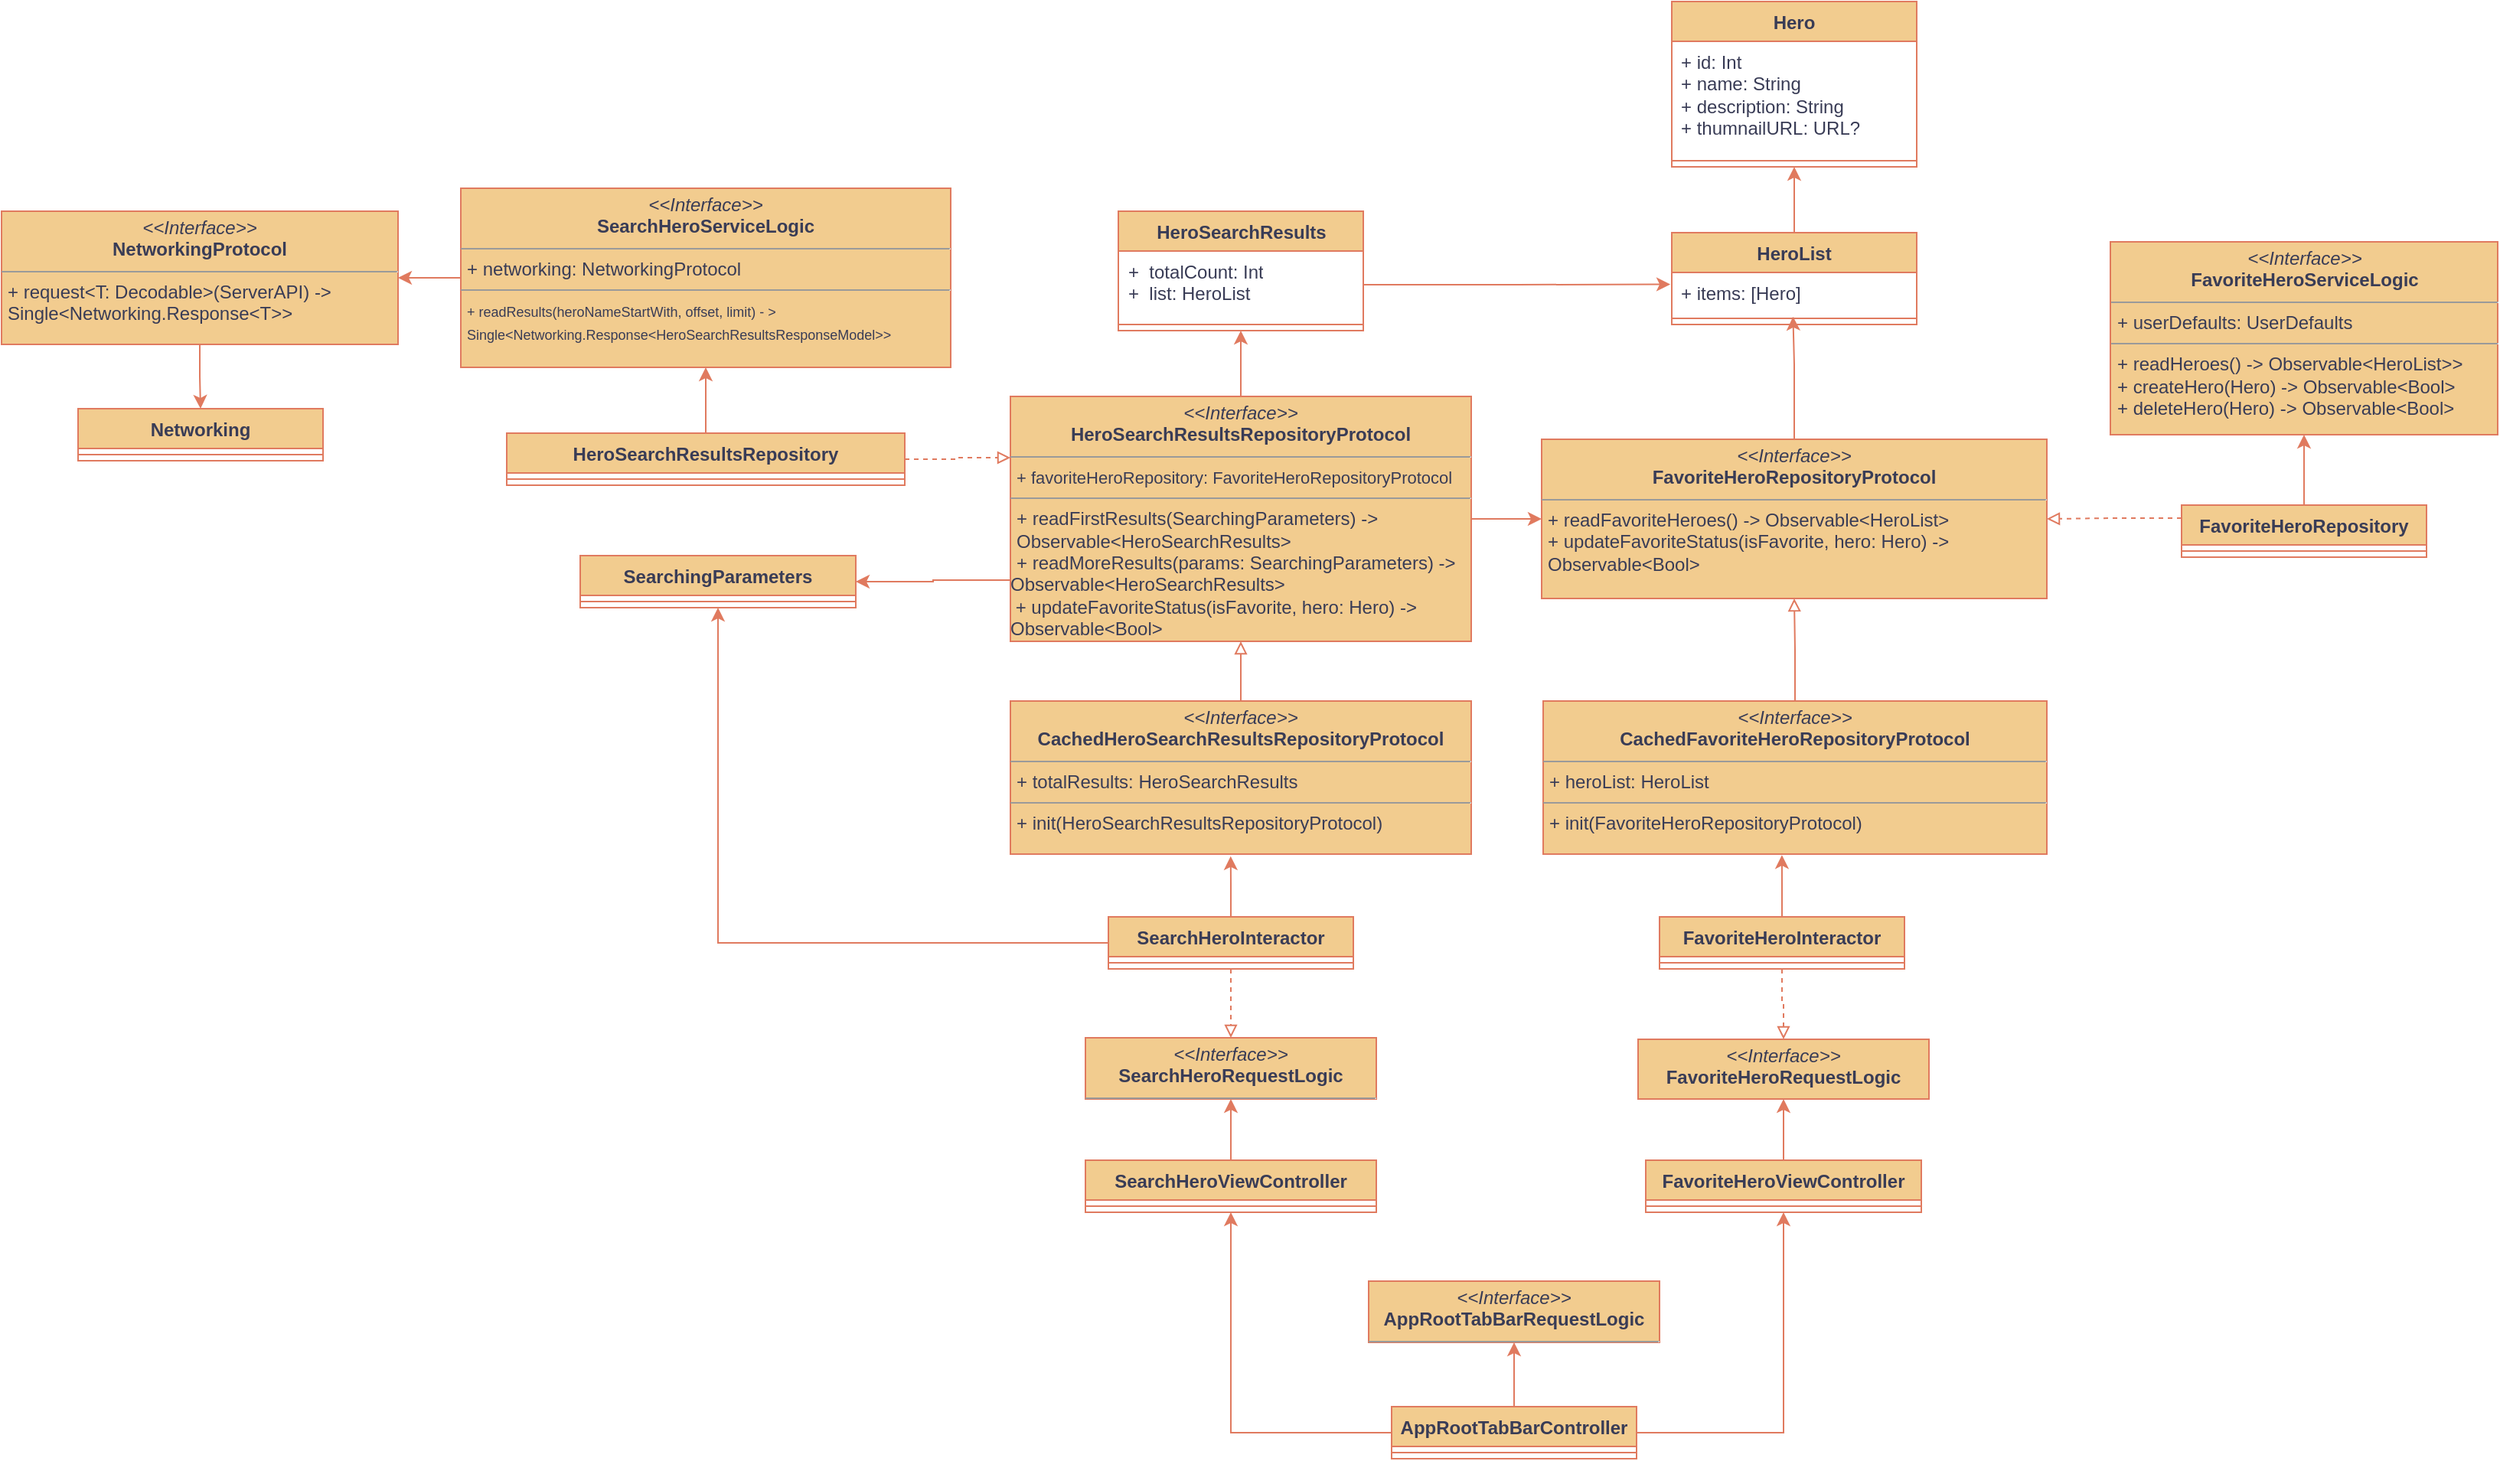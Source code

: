 <mxfile version="22.0.4" type="github" pages="2">
  <diagram id="C5RBs43oDa-KdzZeNtuy" name="앱 구조">
    <mxGraphModel dx="3273" dy="3707" grid="1" gridSize="10" guides="1" tooltips="1" connect="1" arrows="1" fold="1" page="1" pageScale="1" pageWidth="827" pageHeight="1169" math="0" shadow="0">
      <root>
        <mxCell id="WIyWlLk6GJQsqaUBKTNV-0" />
        <mxCell id="WIyWlLk6GJQsqaUBKTNV-1" parent="WIyWlLk6GJQsqaUBKTNV-0" />
        <mxCell id="f-Z6L1r773SYtQeEaMR6-13" style="edgeStyle=orthogonalEdgeStyle;rounded=0;orthogonalLoop=1;jettySize=auto;html=1;labelBackgroundColor=none;strokeColor=#E07A5F;fontColor=default;entryX=0.5;entryY=1;entryDx=0;entryDy=0;" edge="1" parent="WIyWlLk6GJQsqaUBKTNV-1" source="f-Z6L1r773SYtQeEaMR6-5" target="f-Z6L1r773SYtQeEaMR6-9">
          <mxGeometry relative="1" as="geometry">
            <mxPoint x="260" y="-650" as="targetPoint" />
          </mxGeometry>
        </mxCell>
        <mxCell id="f-Z6L1r773SYtQeEaMR6-14" style="edgeStyle=orthogonalEdgeStyle;rounded=0;orthogonalLoop=1;jettySize=auto;html=1;entryX=0.5;entryY=1;entryDx=0;entryDy=0;labelBackgroundColor=none;strokeColor=#E07A5F;fontColor=default;" edge="1" parent="WIyWlLk6GJQsqaUBKTNV-1" source="f-Z6L1r773SYtQeEaMR6-5" target="f-Z6L1r773SYtQeEaMR6-11">
          <mxGeometry relative="1" as="geometry">
            <mxPoint x="610" y="-640" as="targetPoint" />
          </mxGeometry>
        </mxCell>
        <mxCell id="f-Z6L1r773SYtQeEaMR6-20" style="edgeStyle=orthogonalEdgeStyle;rounded=0;orthogonalLoop=1;jettySize=auto;html=1;entryX=0.5;entryY=1;entryDx=0;entryDy=0;labelBackgroundColor=none;strokeColor=#E07A5F;fontColor=default;" edge="1" parent="WIyWlLk6GJQsqaUBKTNV-1" source="f-Z6L1r773SYtQeEaMR6-5" target="f-Z6L1r773SYtQeEaMR6-19">
          <mxGeometry relative="1" as="geometry" />
        </mxCell>
        <mxCell id="f-Z6L1r773SYtQeEaMR6-5" value="AppRootTabBarController" style="swimlane;fontStyle=1;align=center;verticalAlign=top;childLayout=stackLayout;horizontal=1;startSize=26;horizontalStack=0;resizeParent=1;resizeParentMax=0;resizeLast=0;collapsible=1;marginBottom=0;whiteSpace=wrap;html=1;labelBackgroundColor=none;fillColor=#F2CC8F;strokeColor=#E07A5F;fontColor=#393C56;" vertex="1" parent="WIyWlLk6GJQsqaUBKTNV-1">
          <mxGeometry x="408" y="-639" width="160" height="34" as="geometry" />
        </mxCell>
        <mxCell id="f-Z6L1r773SYtQeEaMR6-7" value="" style="line;strokeWidth=1;fillColor=none;align=left;verticalAlign=middle;spacingTop=-1;spacingLeft=3;spacingRight=3;rotatable=0;labelPosition=right;points=[];portConstraint=eastwest;strokeColor=#E07A5F;labelBackgroundColor=none;fontColor=#393C56;" vertex="1" parent="f-Z6L1r773SYtQeEaMR6-5">
          <mxGeometry y="26" width="160" height="8" as="geometry" />
        </mxCell>
        <mxCell id="f-Z6L1r773SYtQeEaMR6-16" style="edgeStyle=orthogonalEdgeStyle;rounded=0;orthogonalLoop=1;jettySize=auto;html=1;entryX=0.5;entryY=1;entryDx=0;entryDy=0;labelBackgroundColor=none;strokeColor=#E07A5F;fontColor=default;" edge="1" parent="WIyWlLk6GJQsqaUBKTNV-1" source="f-Z6L1r773SYtQeEaMR6-9" target="f-Z6L1r773SYtQeEaMR6-15">
          <mxGeometry relative="1" as="geometry" />
        </mxCell>
        <mxCell id="f-Z6L1r773SYtQeEaMR6-9" value="SearchHeroViewController" style="swimlane;fontStyle=1;align=center;verticalAlign=top;childLayout=stackLayout;horizontal=1;startSize=26;horizontalStack=0;resizeParent=1;resizeParentMax=0;resizeLast=0;collapsible=1;marginBottom=0;whiteSpace=wrap;html=1;labelBackgroundColor=none;fillColor=#F2CC8F;strokeColor=#E07A5F;fontColor=#393C56;" vertex="1" parent="WIyWlLk6GJQsqaUBKTNV-1">
          <mxGeometry x="208" y="-800" width="190" height="34" as="geometry" />
        </mxCell>
        <mxCell id="f-Z6L1r773SYtQeEaMR6-10" value="" style="line;strokeWidth=1;fillColor=none;align=left;verticalAlign=middle;spacingTop=-1;spacingLeft=3;spacingRight=3;rotatable=0;labelPosition=right;points=[];portConstraint=eastwest;strokeColor=#E07A5F;labelBackgroundColor=none;fontColor=#393C56;" vertex="1" parent="f-Z6L1r773SYtQeEaMR6-9">
          <mxGeometry y="26" width="190" height="8" as="geometry" />
        </mxCell>
        <mxCell id="f-Z6L1r773SYtQeEaMR6-51" style="edgeStyle=orthogonalEdgeStyle;rounded=0;orthogonalLoop=1;jettySize=auto;html=1;entryX=0.5;entryY=1;entryDx=0;entryDy=0;labelBackgroundColor=none;strokeColor=#E07A5F;fontColor=default;" edge="1" parent="WIyWlLk6GJQsqaUBKTNV-1" source="f-Z6L1r773SYtQeEaMR6-11" target="f-Z6L1r773SYtQeEaMR6-17">
          <mxGeometry relative="1" as="geometry" />
        </mxCell>
        <mxCell id="f-Z6L1r773SYtQeEaMR6-11" value="FavoriteHeroViewController" style="swimlane;fontStyle=1;align=center;verticalAlign=top;childLayout=stackLayout;horizontal=1;startSize=26;horizontalStack=0;resizeParent=1;resizeParentMax=0;resizeLast=0;collapsible=1;marginBottom=0;whiteSpace=wrap;html=1;labelBackgroundColor=none;fillColor=#F2CC8F;strokeColor=#E07A5F;fontColor=#393C56;" vertex="1" parent="WIyWlLk6GJQsqaUBKTNV-1">
          <mxGeometry x="574" y="-800" width="180" height="34" as="geometry" />
        </mxCell>
        <mxCell id="f-Z6L1r773SYtQeEaMR6-12" value="" style="line;strokeWidth=1;fillColor=none;align=left;verticalAlign=middle;spacingTop=-1;spacingLeft=3;spacingRight=3;rotatable=0;labelPosition=right;points=[];portConstraint=eastwest;strokeColor=#E07A5F;labelBackgroundColor=none;fontColor=#393C56;" vertex="1" parent="f-Z6L1r773SYtQeEaMR6-11">
          <mxGeometry y="26" width="180" height="8" as="geometry" />
        </mxCell>
        <mxCell id="f-Z6L1r773SYtQeEaMR6-15" value="&lt;p style=&quot;margin:0px;margin-top:4px;text-align:center;&quot;&gt;&lt;i&gt;&amp;lt;&amp;lt;Interface&amp;gt;&amp;gt;&lt;/i&gt;&lt;br&gt;&lt;b&gt;&lt;font style=&quot;font-size: 12px;&quot;&gt;SearchHeroRequestLogic&lt;/font&gt;&lt;/b&gt;&lt;/p&gt;&lt;hr size=&quot;1&quot;&gt;&lt;p style=&quot;margin:0px;margin-left:4px;&quot;&gt;&lt;br&gt;&lt;/p&gt;&lt;hr size=&quot;1&quot;&gt;&lt;p style=&quot;margin:0px;margin-left:4px;&quot;&gt;&lt;br&gt;&lt;/p&gt;" style="verticalAlign=top;align=left;overflow=fill;fontSize=12;fontFamily=Helvetica;html=1;whiteSpace=wrap;labelBackgroundColor=none;fillColor=#F2CC8F;strokeColor=#E07A5F;fontColor=#393C56;" vertex="1" parent="WIyWlLk6GJQsqaUBKTNV-1">
          <mxGeometry x="208" y="-880" width="190" height="40" as="geometry" />
        </mxCell>
        <mxCell id="f-Z6L1r773SYtQeEaMR6-17" value="&lt;p style=&quot;margin:0px;margin-top:4px;text-align:center;&quot;&gt;&lt;i&gt;&amp;lt;&amp;lt;Interface&amp;gt;&amp;gt;&lt;/i&gt;&lt;br&gt;&lt;b&gt;FavoriteHeroRequestLogic&lt;/b&gt;&lt;/p&gt;&lt;hr size=&quot;1&quot;&gt;&lt;p style=&quot;margin:0px;margin-left:4px;&quot;&gt;&lt;br&gt;&lt;/p&gt;&lt;p style=&quot;margin:0px;margin-left:4px;&quot;&gt;&lt;br&gt;&lt;/p&gt;" style="verticalAlign=top;align=left;overflow=fill;fontSize=12;fontFamily=Helvetica;html=1;whiteSpace=wrap;labelBackgroundColor=none;fillColor=#F2CC8F;strokeColor=#E07A5F;fontColor=#393C56;" vertex="1" parent="WIyWlLk6GJQsqaUBKTNV-1">
          <mxGeometry x="569" y="-879" width="190" height="39" as="geometry" />
        </mxCell>
        <mxCell id="f-Z6L1r773SYtQeEaMR6-19" value="&lt;p style=&quot;margin:0px;margin-top:4px;text-align:center;&quot;&gt;&lt;i&gt;&amp;lt;&amp;lt;Interface&amp;gt;&amp;gt;&lt;/i&gt;&lt;br&gt;&lt;b&gt;AppRootTabBarRequestLogic&lt;/b&gt;&lt;/p&gt;&lt;hr size=&quot;1&quot;&gt;&lt;p style=&quot;margin:0px;margin-left:4px;&quot;&gt;&lt;br&gt;&lt;/p&gt;&lt;hr size=&quot;1&quot;&gt;&lt;p style=&quot;margin:0px;margin-left:4px;&quot;&gt;&lt;br&gt;&lt;/p&gt;" style="verticalAlign=top;align=left;overflow=fill;fontSize=12;fontFamily=Helvetica;html=1;whiteSpace=wrap;labelBackgroundColor=none;fillColor=#F2CC8F;strokeColor=#E07A5F;fontColor=#393C56;" vertex="1" parent="WIyWlLk6GJQsqaUBKTNV-1">
          <mxGeometry x="393" y="-721" width="190" height="40" as="geometry" />
        </mxCell>
        <mxCell id="f-Z6L1r773SYtQeEaMR6-23" style="edgeStyle=orthogonalEdgeStyle;rounded=0;orthogonalLoop=1;jettySize=auto;html=1;entryX=0.5;entryY=0;entryDx=0;entryDy=0;dashed=1;endArrow=block;endFill=0;labelBackgroundColor=none;strokeColor=#E07A5F;fontColor=default;" edge="1" parent="WIyWlLk6GJQsqaUBKTNV-1" source="f-Z6L1r773SYtQeEaMR6-21" target="f-Z6L1r773SYtQeEaMR6-15">
          <mxGeometry relative="1" as="geometry" />
        </mxCell>
        <mxCell id="ngKu6vqfEH8PpcbCSdxq-9" style="edgeStyle=orthogonalEdgeStyle;rounded=0;orthogonalLoop=1;jettySize=auto;html=1;entryX=0.5;entryY=1;entryDx=0;entryDy=0;strokeColor=#E07A5F;fontColor=default;fillColor=#F2CC8F;labelBackgroundColor=none;" edge="1" parent="WIyWlLk6GJQsqaUBKTNV-1" source="f-Z6L1r773SYtQeEaMR6-21" target="ngKu6vqfEH8PpcbCSdxq-4">
          <mxGeometry relative="1" as="geometry" />
        </mxCell>
        <mxCell id="f-Z6L1r773SYtQeEaMR6-21" value="SearchHeroInteractor" style="swimlane;fontStyle=1;align=center;verticalAlign=top;childLayout=stackLayout;horizontal=1;startSize=26;horizontalStack=0;resizeParent=1;resizeParentMax=0;resizeLast=0;collapsible=1;marginBottom=0;whiteSpace=wrap;html=1;labelBackgroundColor=none;fillColor=#F2CC8F;strokeColor=#E07A5F;fontColor=#393C56;" vertex="1" parent="WIyWlLk6GJQsqaUBKTNV-1">
          <mxGeometry x="223" y="-959" width="160" height="34" as="geometry" />
        </mxCell>
        <mxCell id="f-Z6L1r773SYtQeEaMR6-22" value="" style="line;strokeWidth=1;fillColor=none;align=left;verticalAlign=middle;spacingTop=-1;spacingLeft=3;spacingRight=3;rotatable=0;labelPosition=right;points=[];portConstraint=eastwest;strokeColor=#E07A5F;labelBackgroundColor=none;fontColor=#393C56;" vertex="1" parent="f-Z6L1r773SYtQeEaMR6-21">
          <mxGeometry y="26" width="160" height="8" as="geometry" />
        </mxCell>
        <mxCell id="f-Z6L1r773SYtQeEaMR6-50" style="edgeStyle=orthogonalEdgeStyle;rounded=0;orthogonalLoop=1;jettySize=auto;html=1;entryX=0.5;entryY=0;entryDx=0;entryDy=0;endArrow=block;endFill=0;dashed=1;labelBackgroundColor=none;strokeColor=#E07A5F;fontColor=default;" edge="1" parent="WIyWlLk6GJQsqaUBKTNV-1" source="f-Z6L1r773SYtQeEaMR6-24" target="f-Z6L1r773SYtQeEaMR6-17">
          <mxGeometry relative="1" as="geometry" />
        </mxCell>
        <mxCell id="f-Z6L1r773SYtQeEaMR6-24" value="FavoriteHeroInteractor" style="swimlane;fontStyle=1;align=center;verticalAlign=top;childLayout=stackLayout;horizontal=1;startSize=26;horizontalStack=0;resizeParent=1;resizeParentMax=0;resizeLast=0;collapsible=1;marginBottom=0;whiteSpace=wrap;html=1;labelBackgroundColor=none;fillColor=#F2CC8F;strokeColor=#E07A5F;fontColor=#393C56;" vertex="1" parent="WIyWlLk6GJQsqaUBKTNV-1">
          <mxGeometry x="583" y="-959" width="160" height="34" as="geometry" />
        </mxCell>
        <mxCell id="f-Z6L1r773SYtQeEaMR6-25" value="" style="line;strokeWidth=1;fillColor=none;align=left;verticalAlign=middle;spacingTop=-1;spacingLeft=3;spacingRight=3;rotatable=0;labelPosition=right;points=[];portConstraint=eastwest;strokeColor=#E07A5F;labelBackgroundColor=none;fontColor=#393C56;" vertex="1" parent="f-Z6L1r773SYtQeEaMR6-24">
          <mxGeometry y="26" width="160" height="8" as="geometry" />
        </mxCell>
        <mxCell id="f-Z6L1r773SYtQeEaMR6-30" style="edgeStyle=orthogonalEdgeStyle;rounded=0;orthogonalLoop=1;jettySize=auto;html=1;entryX=0.5;entryY=1;entryDx=0;entryDy=0;endArrow=block;endFill=0;labelBackgroundColor=none;strokeColor=#E07A5F;fontColor=default;" edge="1" parent="WIyWlLk6GJQsqaUBKTNV-1" source="f-Z6L1r773SYtQeEaMR6-27" target="f-Z6L1r773SYtQeEaMR6-29">
          <mxGeometry relative="1" as="geometry" />
        </mxCell>
        <mxCell id="f-Z6L1r773SYtQeEaMR6-27" value="&lt;p style=&quot;margin:0px;margin-top:4px;text-align:center;&quot;&gt;&lt;i&gt;&amp;lt;&amp;lt;Interface&amp;gt;&amp;gt;&lt;/i&gt;&lt;br&gt;&lt;b&gt;CachedHeroSearchResultsRepositoryProtocol&lt;/b&gt;&lt;/p&gt;&lt;hr size=&quot;1&quot;&gt;&lt;p style=&quot;margin:0px;margin-left:4px;&quot;&gt;+ totalResults: HeroSearchResults&lt;br&gt;&lt;/p&gt;&lt;hr size=&quot;1&quot;&gt;&lt;p style=&quot;margin:0px;margin-left:4px;&quot;&gt;+ init(HeroSearchResultsRepositoryProtocol)&lt;br&gt;&lt;/p&gt;" style="verticalAlign=top;align=left;overflow=fill;fontSize=12;fontFamily=Helvetica;html=1;whiteSpace=wrap;labelBackgroundColor=none;fillColor=#F2CC8F;strokeColor=#E07A5F;fontColor=#393C56;" vertex="1" parent="WIyWlLk6GJQsqaUBKTNV-1">
          <mxGeometry x="159" y="-1100" width="301" height="100" as="geometry" />
        </mxCell>
        <mxCell id="f-Z6L1r773SYtQeEaMR6-28" style="edgeStyle=orthogonalEdgeStyle;rounded=0;orthogonalLoop=1;jettySize=auto;html=1;entryX=0.478;entryY=1.014;entryDx=0;entryDy=0;entryPerimeter=0;labelBackgroundColor=none;strokeColor=#E07A5F;fontColor=default;" edge="1" parent="WIyWlLk6GJQsqaUBKTNV-1" source="f-Z6L1r773SYtQeEaMR6-21" target="f-Z6L1r773SYtQeEaMR6-27">
          <mxGeometry relative="1" as="geometry" />
        </mxCell>
        <mxCell id="f-Z6L1r773SYtQeEaMR6-72" style="edgeStyle=orthogonalEdgeStyle;rounded=0;orthogonalLoop=1;jettySize=auto;html=1;entryX=0.5;entryY=1;entryDx=0;entryDy=0;labelBackgroundColor=none;strokeColor=#E07A5F;fontColor=default;" edge="1" parent="WIyWlLk6GJQsqaUBKTNV-1" source="f-Z6L1r773SYtQeEaMR6-29" target="f-Z6L1r773SYtQeEaMR6-67">
          <mxGeometry relative="1" as="geometry" />
        </mxCell>
        <mxCell id="f-Z6L1r773SYtQeEaMR6-79" style="edgeStyle=orthogonalEdgeStyle;rounded=0;orthogonalLoop=1;jettySize=auto;html=1;entryX=0;entryY=0.5;entryDx=0;entryDy=0;strokeColor=#E07A5F;fontColor=default;fillColor=#F2CC8F;labelBackgroundColor=none;" edge="1" parent="WIyWlLk6GJQsqaUBKTNV-1" source="f-Z6L1r773SYtQeEaMR6-29" target="f-Z6L1r773SYtQeEaMR6-47">
          <mxGeometry relative="1" as="geometry" />
        </mxCell>
        <mxCell id="ngKu6vqfEH8PpcbCSdxq-11" style="edgeStyle=orthogonalEdgeStyle;rounded=0;orthogonalLoop=1;jettySize=auto;html=1;exitX=0;exitY=0.75;exitDx=0;exitDy=0;entryX=1;entryY=0.5;entryDx=0;entryDy=0;strokeColor=#E07A5F;fontColor=default;fillColor=#F2CC8F;labelBackgroundColor=none;" edge="1" parent="WIyWlLk6GJQsqaUBKTNV-1" source="f-Z6L1r773SYtQeEaMR6-29" target="ngKu6vqfEH8PpcbCSdxq-4">
          <mxGeometry relative="1" as="geometry" />
        </mxCell>
        <mxCell id="f-Z6L1r773SYtQeEaMR6-29" value="&lt;p style=&quot;margin:0px;margin-top:4px;text-align:center;&quot;&gt;&lt;i&gt;&amp;lt;&amp;lt;Interface&amp;gt;&amp;gt;&lt;/i&gt;&lt;br&gt;&lt;b&gt;HeroSearchResultsRepositoryProtocol&lt;/b&gt;&lt;/p&gt;&lt;hr size=&quot;1&quot;&gt;&lt;p style=&quot;margin:0px;margin-left:4px;&quot;&gt;&lt;font style=&quot;font-size: 11px;&quot;&gt;+ favoriteHeroRepository: FavoriteHeroRepositoryProtocol&lt;/font&gt;&lt;/p&gt;&lt;hr size=&quot;1&quot;&gt;&lt;p style=&quot;margin:0px;margin-left:4px;&quot;&gt;+ readFirstResults(SearchingParameters) -&amp;gt; Observable&amp;lt;HeroSearchResults&amp;gt;&lt;/p&gt;&lt;p style=&quot;margin:0px;margin-left:4px;&quot;&gt;+ readMoreResults(params: SearchingParameters) -&amp;gt;&amp;nbsp;&lt;/p&gt;Observable&amp;lt;HeroSearchResults&amp;gt;&lt;br&gt;&amp;nbsp;+ updateFavoriteStatus(isFavorite, hero: Hero) -&amp;gt; Observable&amp;lt;Bool&amp;gt;" style="verticalAlign=top;align=left;overflow=fill;fontSize=12;fontFamily=Helvetica;html=1;whiteSpace=wrap;labelBackgroundColor=none;fillColor=#F2CC8F;strokeColor=#E07A5F;fontColor=#393C56;" vertex="1" parent="WIyWlLk6GJQsqaUBKTNV-1">
          <mxGeometry x="159" y="-1299" width="301" height="160" as="geometry" />
        </mxCell>
        <mxCell id="f-Z6L1r773SYtQeEaMR6-33" value="&lt;p style=&quot;margin:0px;margin-top:4px;text-align:center;&quot;&gt;&lt;i&gt;&amp;lt;&amp;lt;Interface&amp;gt;&amp;gt;&lt;/i&gt;&lt;br&gt;&lt;b&gt;FavoriteHeroServiceLogic&lt;/b&gt;&lt;/p&gt;&lt;hr size=&quot;1&quot;&gt;&lt;p style=&quot;margin:0px;margin-left:4px;&quot;&gt;+ userDefaults: UserDefaults&lt;br&gt;&lt;/p&gt;&lt;hr size=&quot;1&quot;&gt;&lt;p style=&quot;margin:0px;margin-left:4px;&quot;&gt;+ readHeroes() -&amp;gt; Observable&amp;lt;HeroList&amp;gt;&amp;gt;&lt;br&gt;&lt;/p&gt;&lt;p style=&quot;margin:0px;margin-left:4px;&quot;&gt;+ createHero(Hero) -&amp;gt; Observable&amp;lt;Bool&amp;gt;&lt;/p&gt;&lt;p style=&quot;margin:0px;margin-left:4px;&quot;&gt;+ deleteHero(Hero) -&amp;gt; Observable&amp;lt;Bool&amp;gt;&lt;/p&gt;" style="verticalAlign=top;align=left;overflow=fill;fontSize=12;fontFamily=Helvetica;html=1;whiteSpace=wrap;labelBackgroundColor=none;fillColor=#F2CC8F;strokeColor=#E07A5F;fontColor=#393C56;" vertex="1" parent="WIyWlLk6GJQsqaUBKTNV-1">
          <mxGeometry x="877.5" y="-1400" width="253" height="126" as="geometry" />
        </mxCell>
        <mxCell id="f-Z6L1r773SYtQeEaMR6-42" style="edgeStyle=orthogonalEdgeStyle;rounded=0;orthogonalLoop=1;jettySize=auto;html=1;entryX=0;entryY=0.25;entryDx=0;entryDy=0;dashed=1;endArrow=block;endFill=0;labelBackgroundColor=none;strokeColor=#E07A5F;fontColor=default;" edge="1" parent="WIyWlLk6GJQsqaUBKTNV-1" source="f-Z6L1r773SYtQeEaMR6-35" target="f-Z6L1r773SYtQeEaMR6-29">
          <mxGeometry relative="1" as="geometry" />
        </mxCell>
        <mxCell id="f-Z6L1r773SYtQeEaMR6-43" style="edgeStyle=orthogonalEdgeStyle;rounded=0;orthogonalLoop=1;jettySize=auto;html=1;labelBackgroundColor=none;strokeColor=#E07A5F;fontColor=default;" edge="1" parent="WIyWlLk6GJQsqaUBKTNV-1" source="f-Z6L1r773SYtQeEaMR6-35" target="f-Z6L1r773SYtQeEaMR6-40">
          <mxGeometry relative="1" as="geometry" />
        </mxCell>
        <mxCell id="f-Z6L1r773SYtQeEaMR6-35" value="HeroSearchResultsRepository" style="swimlane;fontStyle=1;align=center;verticalAlign=top;childLayout=stackLayout;horizontal=1;startSize=26;horizontalStack=0;resizeParent=1;resizeParentMax=0;resizeLast=0;collapsible=1;marginBottom=0;whiteSpace=wrap;html=1;labelBackgroundColor=none;fillColor=#F2CC8F;strokeColor=#E07A5F;fontColor=#393C56;" vertex="1" parent="WIyWlLk6GJQsqaUBKTNV-1">
          <mxGeometry x="-170" y="-1275" width="260" height="34" as="geometry" />
        </mxCell>
        <mxCell id="f-Z6L1r773SYtQeEaMR6-36" value="" style="line;strokeWidth=1;fillColor=none;align=left;verticalAlign=middle;spacingTop=-1;spacingLeft=3;spacingRight=3;rotatable=0;labelPosition=right;points=[];portConstraint=eastwest;strokeColor=#E07A5F;labelBackgroundColor=none;fontColor=#393C56;" vertex="1" parent="f-Z6L1r773SYtQeEaMR6-35">
          <mxGeometry y="26" width="260" height="8" as="geometry" />
        </mxCell>
        <mxCell id="fxqYsxaVjy49YoEDsAo8-5" style="edgeStyle=orthogonalEdgeStyle;rounded=0;orthogonalLoop=1;jettySize=auto;html=1;entryX=1;entryY=0.5;entryDx=0;entryDy=0;strokeColor=#E07A5F;fontColor=default;fillColor=#F2CC8F;labelBackgroundColor=none;" edge="1" parent="WIyWlLk6GJQsqaUBKTNV-1" source="f-Z6L1r773SYtQeEaMR6-40" target="fxqYsxaVjy49YoEDsAo8-0">
          <mxGeometry relative="1" as="geometry" />
        </mxCell>
        <mxCell id="f-Z6L1r773SYtQeEaMR6-40" value="&lt;p style=&quot;margin:0px;margin-top:4px;text-align:center;&quot;&gt;&lt;i&gt;&amp;lt;&amp;lt;Interface&amp;gt;&amp;gt;&lt;/i&gt;&lt;br&gt;&lt;b&gt;SearchHeroServiceLogic&lt;/b&gt;&lt;/p&gt;&lt;hr size=&quot;1&quot;&gt;&lt;p style=&quot;margin:0px;margin-left:4px;&quot;&gt;+ networking: NetworkingProtocol&lt;br&gt;&lt;/p&gt;&lt;hr size=&quot;1&quot;&gt;&lt;p style=&quot;margin:0px;margin-left:4px;&quot;&gt;&lt;font style=&quot;font-size: 9px;&quot;&gt;+ readResults(heroNameStartWith, offset, limit) - &amp;gt; Single&amp;lt;Networking.Response&amp;lt;HeroSearchResultsResponseModel&amp;gt;&amp;gt;&lt;/font&gt;&lt;br&gt;&lt;/p&gt;" style="verticalAlign=top;align=left;overflow=fill;fontSize=12;fontFamily=Helvetica;html=1;whiteSpace=wrap;labelBackgroundColor=none;fillColor=#F2CC8F;strokeColor=#E07A5F;fontColor=#393C56;" vertex="1" parent="WIyWlLk6GJQsqaUBKTNV-1">
          <mxGeometry x="-200" y="-1435" width="320" height="117" as="geometry" />
        </mxCell>
        <mxCell id="f-Z6L1r773SYtQeEaMR6-49" style="edgeStyle=orthogonalEdgeStyle;rounded=0;orthogonalLoop=1;jettySize=auto;html=1;entryX=0.5;entryY=1;entryDx=0;entryDy=0;endArrow=block;endFill=0;labelBackgroundColor=none;strokeColor=#E07A5F;fontColor=default;" edge="1" parent="WIyWlLk6GJQsqaUBKTNV-1" source="f-Z6L1r773SYtQeEaMR6-46" target="f-Z6L1r773SYtQeEaMR6-47">
          <mxGeometry relative="1" as="geometry" />
        </mxCell>
        <mxCell id="f-Z6L1r773SYtQeEaMR6-46" value="&lt;p style=&quot;margin:0px;margin-top:4px;text-align:center;&quot;&gt;&lt;i&gt;&amp;lt;&amp;lt;Interface&amp;gt;&amp;gt;&lt;/i&gt;&lt;br&gt;&lt;b&gt;CachedFavoriteHeroRepositoryProtocol&lt;/b&gt;&lt;/p&gt;&lt;hr size=&quot;1&quot;&gt;&lt;p style=&quot;margin:0px;margin-left:4px;&quot;&gt;+ heroList: HeroList&lt;br&gt;&lt;/p&gt;&lt;hr size=&quot;1&quot;&gt;&lt;p style=&quot;margin:0px;margin-left:4px;&quot;&gt;+ init(FavoriteHeroRepositoryProtocol)&lt;br&gt;&lt;/p&gt;" style="verticalAlign=top;align=left;overflow=fill;fontSize=12;fontFamily=Helvetica;html=1;whiteSpace=wrap;labelBackgroundColor=none;fillColor=#F2CC8F;strokeColor=#E07A5F;fontColor=#393C56;" vertex="1" parent="WIyWlLk6GJQsqaUBKTNV-1">
          <mxGeometry x="507" y="-1100" width="329" height="100" as="geometry" />
        </mxCell>
        <mxCell id="f-Z6L1r773SYtQeEaMR6-47" value="&lt;p style=&quot;margin:0px;margin-top:4px;text-align:center;&quot;&gt;&lt;i&gt;&amp;lt;&amp;lt;Interface&amp;gt;&amp;gt;&lt;/i&gt;&lt;br&gt;&lt;b&gt;FavoriteHeroRepositoryProtocol&lt;/b&gt;&lt;/p&gt;&lt;hr size=&quot;1&quot;&gt;&lt;p style=&quot;margin:0px;margin-left:4px;&quot;&gt;+ readFavoriteHeroes() -&amp;gt; Observable&amp;lt;HeroList&amp;gt;&lt;/p&gt;&lt;p style=&quot;margin:0px;margin-left:4px;&quot;&gt;+ updateFavoriteStatus(isFavorite, hero: Hero) -&amp;gt; Observable&amp;lt;Bool&amp;gt;&lt;/p&gt;" style="verticalAlign=top;align=left;overflow=fill;fontSize=12;fontFamily=Helvetica;html=1;whiteSpace=wrap;labelBackgroundColor=none;fillColor=#F2CC8F;strokeColor=#E07A5F;fontColor=#393C56;" vertex="1" parent="WIyWlLk6GJQsqaUBKTNV-1">
          <mxGeometry x="506" y="-1271" width="330" height="104" as="geometry" />
        </mxCell>
        <mxCell id="f-Z6L1r773SYtQeEaMR6-48" style="edgeStyle=orthogonalEdgeStyle;rounded=0;orthogonalLoop=1;jettySize=auto;html=1;entryX=0.474;entryY=1.006;entryDx=0;entryDy=0;entryPerimeter=0;labelBackgroundColor=none;strokeColor=#E07A5F;fontColor=default;" edge="1" parent="WIyWlLk6GJQsqaUBKTNV-1" source="f-Z6L1r773SYtQeEaMR6-24" target="f-Z6L1r773SYtQeEaMR6-46">
          <mxGeometry relative="1" as="geometry" />
        </mxCell>
        <mxCell id="f-Z6L1r773SYtQeEaMR6-61" value="HeroList" style="swimlane;fontStyle=1;align=center;verticalAlign=top;childLayout=stackLayout;horizontal=1;startSize=26;horizontalStack=0;resizeParent=1;resizeParentMax=0;resizeLast=0;collapsible=1;marginBottom=0;whiteSpace=wrap;html=1;labelBackgroundColor=none;fillColor=#F2CC8F;strokeColor=#E07A5F;fontColor=#393C56;" vertex="1" parent="WIyWlLk6GJQsqaUBKTNV-1">
          <mxGeometry x="591" y="-1406" width="160" height="60" as="geometry" />
        </mxCell>
        <mxCell id="f-Z6L1r773SYtQeEaMR6-62" value="+ items: [Hero]" style="text;strokeColor=none;fillColor=none;align=left;verticalAlign=top;spacingLeft=4;spacingRight=4;overflow=hidden;rotatable=0;points=[[0,0.5],[1,0.5]];portConstraint=eastwest;whiteSpace=wrap;html=1;labelBackgroundColor=none;fontColor=#393C56;" vertex="1" parent="f-Z6L1r773SYtQeEaMR6-61">
          <mxGeometry y="26" width="160" height="26" as="geometry" />
        </mxCell>
        <mxCell id="f-Z6L1r773SYtQeEaMR6-63" value="" style="line;strokeWidth=1;fillColor=none;align=left;verticalAlign=middle;spacingTop=-1;spacingLeft=3;spacingRight=3;rotatable=0;labelPosition=right;points=[];portConstraint=eastwest;strokeColor=#E07A5F;labelBackgroundColor=none;fontColor=#393C56;" vertex="1" parent="f-Z6L1r773SYtQeEaMR6-61">
          <mxGeometry y="52" width="160" height="8" as="geometry" />
        </mxCell>
        <mxCell id="f-Z6L1r773SYtQeEaMR6-65" style="edgeStyle=orthogonalEdgeStyle;rounded=0;orthogonalLoop=1;jettySize=auto;html=1;labelBackgroundColor=none;strokeColor=#E07A5F;fontColor=default;entryX=0.5;entryY=1;entryDx=0;entryDy=0;" edge="1" parent="WIyWlLk6GJQsqaUBKTNV-1" source="f-Z6L1r773SYtQeEaMR6-61" target="f-Z6L1r773SYtQeEaMR6-82">
          <mxGeometry relative="1" as="geometry">
            <mxPoint x="672" y="-1450" as="targetPoint" />
          </mxGeometry>
        </mxCell>
        <mxCell id="f-Z6L1r773SYtQeEaMR6-66" style="edgeStyle=orthogonalEdgeStyle;rounded=0;orthogonalLoop=1;jettySize=auto;html=1;labelBackgroundColor=none;strokeColor=#E07A5F;fontColor=default;entryX=0.495;entryY=0.366;entryDx=0;entryDy=0;entryPerimeter=0;" edge="1" parent="WIyWlLk6GJQsqaUBKTNV-1" source="f-Z6L1r773SYtQeEaMR6-47" target="f-Z6L1r773SYtQeEaMR6-63">
          <mxGeometry relative="1" as="geometry">
            <mxPoint x="671" y="-1340" as="targetPoint" />
            <Array as="points">
              <mxPoint x="671" y="-1320" />
              <mxPoint x="670" y="-1320" />
            </Array>
          </mxGeometry>
        </mxCell>
        <mxCell id="f-Z6L1r773SYtQeEaMR6-67" value="HeroSearchResults" style="swimlane;fontStyle=1;align=center;verticalAlign=top;childLayout=stackLayout;horizontal=1;startSize=26;horizontalStack=0;resizeParent=1;resizeParentMax=0;resizeLast=0;collapsible=1;marginBottom=0;whiteSpace=wrap;html=1;labelBackgroundColor=none;fillColor=#F2CC8F;strokeColor=#E07A5F;fontColor=#393C56;" vertex="1" parent="WIyWlLk6GJQsqaUBKTNV-1">
          <mxGeometry x="229.5" y="-1420" width="160" height="78" as="geometry" />
        </mxCell>
        <mxCell id="f-Z6L1r773SYtQeEaMR6-68" value="+&amp;nbsp; totalCount: Int&lt;br&gt;+&amp;nbsp; list: HeroList" style="text;strokeColor=none;fillColor=none;align=left;verticalAlign=top;spacingLeft=4;spacingRight=4;overflow=hidden;rotatable=0;points=[[0,0.5],[1,0.5]];portConstraint=eastwest;whiteSpace=wrap;html=1;labelBackgroundColor=none;fontColor=#393C56;" vertex="1" parent="f-Z6L1r773SYtQeEaMR6-67">
          <mxGeometry y="26" width="160" height="44" as="geometry" />
        </mxCell>
        <mxCell id="f-Z6L1r773SYtQeEaMR6-69" value="" style="line;strokeWidth=1;fillColor=none;align=left;verticalAlign=middle;spacingTop=-1;spacingLeft=3;spacingRight=3;rotatable=0;labelPosition=right;points=[];portConstraint=eastwest;strokeColor=#E07A5F;labelBackgroundColor=none;fontColor=#393C56;" vertex="1" parent="f-Z6L1r773SYtQeEaMR6-67">
          <mxGeometry y="70" width="160" height="8" as="geometry" />
        </mxCell>
        <mxCell id="f-Z6L1r773SYtQeEaMR6-71" style="edgeStyle=orthogonalEdgeStyle;rounded=0;orthogonalLoop=1;jettySize=auto;html=1;entryX=-0.006;entryY=0.298;entryDx=0;entryDy=0;labelBackgroundColor=none;strokeColor=#E07A5F;fontColor=default;entryPerimeter=0;" edge="1" parent="WIyWlLk6GJQsqaUBKTNV-1" source="f-Z6L1r773SYtQeEaMR6-68" target="f-Z6L1r773SYtQeEaMR6-62">
          <mxGeometry relative="1" as="geometry" />
        </mxCell>
        <mxCell id="f-Z6L1r773SYtQeEaMR6-73" value="FavoriteHeroRepository" style="swimlane;fontStyle=1;align=center;verticalAlign=top;childLayout=stackLayout;horizontal=1;startSize=26;horizontalStack=0;resizeParent=1;resizeParentMax=0;resizeLast=0;collapsible=1;marginBottom=0;whiteSpace=wrap;html=1;labelBackgroundColor=none;fillColor=#F2CC8F;strokeColor=#E07A5F;fontColor=#393C56;" vertex="1" parent="WIyWlLk6GJQsqaUBKTNV-1">
          <mxGeometry x="924" y="-1228" width="160" height="34" as="geometry" />
        </mxCell>
        <mxCell id="f-Z6L1r773SYtQeEaMR6-75" value="" style="line;strokeWidth=1;fillColor=none;align=left;verticalAlign=middle;spacingTop=-1;spacingLeft=3;spacingRight=3;rotatable=0;labelPosition=right;points=[];portConstraint=eastwest;strokeColor=#E07A5F;labelBackgroundColor=none;fontColor=#393C56;" vertex="1" parent="f-Z6L1r773SYtQeEaMR6-73">
          <mxGeometry y="26" width="160" height="8" as="geometry" />
        </mxCell>
        <mxCell id="f-Z6L1r773SYtQeEaMR6-77" style="edgeStyle=orthogonalEdgeStyle;rounded=0;orthogonalLoop=1;jettySize=auto;html=1;entryX=1;entryY=0.5;entryDx=0;entryDy=0;dashed=1;endArrow=block;endFill=0;labelBackgroundColor=none;strokeColor=#E07A5F;fontColor=default;exitX=0;exitY=0.25;exitDx=0;exitDy=0;" edge="1" parent="WIyWlLk6GJQsqaUBKTNV-1" source="f-Z6L1r773SYtQeEaMR6-73" target="f-Z6L1r773SYtQeEaMR6-47">
          <mxGeometry relative="1" as="geometry">
            <mxPoint x="980" y="-1240" as="sourcePoint" />
          </mxGeometry>
        </mxCell>
        <mxCell id="f-Z6L1r773SYtQeEaMR6-78" style="edgeStyle=orthogonalEdgeStyle;rounded=0;orthogonalLoop=1;jettySize=auto;html=1;labelBackgroundColor=none;strokeColor=#E07A5F;fontColor=default;entryX=0.5;entryY=1;entryDx=0;entryDy=0;" edge="1" parent="WIyWlLk6GJQsqaUBKTNV-1" source="f-Z6L1r773SYtQeEaMR6-73" target="f-Z6L1r773SYtQeEaMR6-33">
          <mxGeometry relative="1" as="geometry">
            <mxPoint x="1022" y="-1280" as="targetPoint" />
          </mxGeometry>
        </mxCell>
        <mxCell id="f-Z6L1r773SYtQeEaMR6-82" value="Hero" style="swimlane;fontStyle=1;align=center;verticalAlign=top;childLayout=stackLayout;horizontal=1;startSize=26;horizontalStack=0;resizeParent=1;resizeParentMax=0;resizeLast=0;collapsible=1;marginBottom=0;whiteSpace=wrap;html=1;labelBackgroundColor=none;fillColor=#F2CC8F;strokeColor=#E07A5F;fontColor=#393C56;" vertex="1" parent="WIyWlLk6GJQsqaUBKTNV-1">
          <mxGeometry x="591" y="-1557" width="160" height="108" as="geometry" />
        </mxCell>
        <mxCell id="f-Z6L1r773SYtQeEaMR6-83" value="+ id: Int&lt;br&gt;+ name: String&lt;br&gt;+ description: String&lt;br&gt;+ thumnailURL: URL?" style="text;strokeColor=none;fillColor=none;align=left;verticalAlign=top;spacingLeft=4;spacingRight=4;overflow=hidden;rotatable=0;points=[[0,0.5],[1,0.5]];portConstraint=eastwest;whiteSpace=wrap;html=1;labelBackgroundColor=none;fontColor=#393C56;" vertex="1" parent="f-Z6L1r773SYtQeEaMR6-82">
          <mxGeometry y="26" width="160" height="74" as="geometry" />
        </mxCell>
        <mxCell id="f-Z6L1r773SYtQeEaMR6-84" value="" style="line;strokeWidth=1;fillColor=none;align=left;verticalAlign=middle;spacingTop=-1;spacingLeft=3;spacingRight=3;rotatable=0;labelPosition=right;points=[];portConstraint=eastwest;strokeColor=#E07A5F;labelBackgroundColor=none;fontColor=#393C56;" vertex="1" parent="f-Z6L1r773SYtQeEaMR6-82">
          <mxGeometry y="100" width="160" height="8" as="geometry" />
        </mxCell>
        <mxCell id="ngKu6vqfEH8PpcbCSdxq-4" value="SearchingParameters" style="swimlane;fontStyle=1;align=center;verticalAlign=top;childLayout=stackLayout;horizontal=1;startSize=26;horizontalStack=0;resizeParent=1;resizeParentMax=0;resizeLast=0;collapsible=1;marginBottom=0;whiteSpace=wrap;html=1;labelBackgroundColor=none;fillColor=#F2CC8F;strokeColor=#E07A5F;fontColor=#393C56;" vertex="1" parent="WIyWlLk6GJQsqaUBKTNV-1">
          <mxGeometry x="-122" y="-1195" width="180" height="34" as="geometry" />
        </mxCell>
        <mxCell id="ngKu6vqfEH8PpcbCSdxq-5" value="" style="line;strokeWidth=1;fillColor=none;align=left;verticalAlign=middle;spacingTop=-1;spacingLeft=3;spacingRight=3;rotatable=0;labelPosition=right;points=[];portConstraint=eastwest;strokeColor=#E07A5F;labelBackgroundColor=none;fontColor=#393C56;" vertex="1" parent="ngKu6vqfEH8PpcbCSdxq-4">
          <mxGeometry y="26" width="180" height="8" as="geometry" />
        </mxCell>
        <mxCell id="fxqYsxaVjy49YoEDsAo8-6" style="edgeStyle=orthogonalEdgeStyle;rounded=0;orthogonalLoop=1;jettySize=auto;html=1;entryX=0.5;entryY=0;entryDx=0;entryDy=0;strokeColor=#E07A5F;fontColor=default;fillColor=#F2CC8F;labelBackgroundColor=none;" edge="1" parent="WIyWlLk6GJQsqaUBKTNV-1" source="fxqYsxaVjy49YoEDsAo8-0" target="fxqYsxaVjy49YoEDsAo8-1">
          <mxGeometry relative="1" as="geometry" />
        </mxCell>
        <mxCell id="fxqYsxaVjy49YoEDsAo8-0" value="&lt;p style=&quot;margin:0px;margin-top:4px;text-align:center;&quot;&gt;&lt;i&gt;&amp;lt;&amp;lt;Interface&amp;gt;&amp;gt;&lt;/i&gt;&lt;br&gt;&lt;b&gt;NetworkingProtocol&lt;/b&gt;&lt;/p&gt;&lt;hr size=&quot;1&quot;&gt;&lt;p style=&quot;margin:0px;margin-left:4px;&quot;&gt;+ request&amp;lt;T: Decodable&amp;gt;(ServerAPI) -&amp;gt; Single&amp;lt;Networking.Response&amp;lt;T&amp;gt;&amp;gt;&lt;br&gt;&lt;/p&gt;" style="verticalAlign=top;align=left;overflow=fill;fontSize=12;fontFamily=Helvetica;html=1;whiteSpace=wrap;strokeColor=#E07A5F;fontColor=#393C56;fillColor=#F2CC8F;labelBackgroundColor=none;" vertex="1" parent="WIyWlLk6GJQsqaUBKTNV-1">
          <mxGeometry x="-500" y="-1420" width="259" height="87" as="geometry" />
        </mxCell>
        <mxCell id="fxqYsxaVjy49YoEDsAo8-1" value="Networking" style="swimlane;fontStyle=1;align=center;verticalAlign=top;childLayout=stackLayout;horizontal=1;startSize=26;horizontalStack=0;resizeParent=1;resizeParentMax=0;resizeLast=0;collapsible=1;marginBottom=0;whiteSpace=wrap;html=1;strokeColor=#E07A5F;fontColor=#393C56;fillColor=#F2CC8F;labelBackgroundColor=none;" vertex="1" parent="WIyWlLk6GJQsqaUBKTNV-1">
          <mxGeometry x="-450" y="-1291" width="160" height="34" as="geometry" />
        </mxCell>
        <mxCell id="fxqYsxaVjy49YoEDsAo8-3" value="" style="line;strokeWidth=1;fillColor=none;align=left;verticalAlign=middle;spacingTop=-1;spacingLeft=3;spacingRight=3;rotatable=0;labelPosition=right;points=[];portConstraint=eastwest;strokeColor=#E07A5F;fontColor=#393C56;labelBackgroundColor=none;" vertex="1" parent="fxqYsxaVjy49YoEDsAo8-1">
          <mxGeometry y="26" width="160" height="8" as="geometry" />
        </mxCell>
      </root>
    </mxGraphModel>
  </diagram>
  <diagram id="OtaY3oMawb1-ErZY1ahs" name="DI">
    <mxGraphModel dx="1141" dy="2839" grid="1" gridSize="10" guides="1" tooltips="1" connect="1" arrows="1" fold="1" page="1" pageScale="1" pageWidth="850" pageHeight="1100" math="0" shadow="0">
      <root>
        <mxCell id="0" />
        <mxCell id="1" parent="0" />
        <mxCell id="tJQT36tDJ41YGdc0pQHI-1" value="&lt;p style=&quot;margin:0px;margin-top:4px;text-align:center;&quot;&gt;&lt;i&gt;&amp;lt;&amp;lt;Interface&amp;gt;&amp;gt;&lt;/i&gt;&lt;br&gt;&lt;b&gt;Interface&lt;/b&gt;&lt;/p&gt;&lt;hr size=&quot;1&quot;&gt;&lt;p style=&quot;margin:0px;margin-left:4px;&quot;&gt;+&amp;nbsp;&lt;br&gt;&lt;/p&gt;&lt;hr size=&quot;1&quot;&gt;&lt;p style=&quot;margin:0px;margin-left:4px;&quot;&gt;+&amp;nbsp;&lt;br&gt;&lt;/p&gt;" style="verticalAlign=top;align=left;overflow=fill;fontSize=12;fontFamily=Helvetica;html=1;whiteSpace=wrap;labelBackgroundColor=none;fillColor=#A8DADC;strokeColor=#457B9D;fontColor=#1D3557;" vertex="1" parent="1">
          <mxGeometry x="200" y="-2070" width="190" height="100" as="geometry" />
        </mxCell>
        <mxCell id="qV9dtkKDM83VpcIvSNYY-12" value="Classname" style="swimlane;fontStyle=1;align=center;verticalAlign=top;childLayout=stackLayout;horizontal=1;startSize=26;horizontalStack=0;resizeParent=1;resizeParentMax=0;resizeLast=0;collapsible=1;marginBottom=0;whiteSpace=wrap;html=1;strokeColor=#457B9D;fontColor=#1D3557;fillColor=#A8DADC;labelBackgroundColor=none;" vertex="1" parent="1">
          <mxGeometry x="430" y="-2040" width="160" height="86" as="geometry" />
        </mxCell>
        <mxCell id="qV9dtkKDM83VpcIvSNYY-13" value="+&amp;nbsp;" style="text;strokeColor=none;fillColor=none;align=left;verticalAlign=top;spacingLeft=4;spacingRight=4;overflow=hidden;rotatable=0;points=[[0,0.5],[1,0.5]];portConstraint=eastwest;whiteSpace=wrap;html=1;fontColor=#1D3557;labelBackgroundColor=none;" vertex="1" parent="qV9dtkKDM83VpcIvSNYY-12">
          <mxGeometry y="26" width="160" height="26" as="geometry" />
        </mxCell>
        <mxCell id="qV9dtkKDM83VpcIvSNYY-14" value="" style="line;strokeWidth=1;fillColor=none;align=left;verticalAlign=middle;spacingTop=-1;spacingLeft=3;spacingRight=3;rotatable=0;labelPosition=right;points=[];portConstraint=eastwest;strokeColor=#457B9D;fontColor=#1D3557;labelBackgroundColor=none;" vertex="1" parent="qV9dtkKDM83VpcIvSNYY-12">
          <mxGeometry y="52" width="160" height="8" as="geometry" />
        </mxCell>
        <mxCell id="qV9dtkKDM83VpcIvSNYY-15" value="+&amp;nbsp;" style="text;strokeColor=none;fillColor=none;align=left;verticalAlign=top;spacingLeft=4;spacingRight=4;overflow=hidden;rotatable=0;points=[[0,0.5],[1,0.5]];portConstraint=eastwest;whiteSpace=wrap;html=1;fontColor=#1D3557;labelBackgroundColor=none;" vertex="1" parent="qV9dtkKDM83VpcIvSNYY-12">
          <mxGeometry y="60" width="160" height="26" as="geometry" />
        </mxCell>
        <mxCell id="wJVIDxZSe6af5n8GzBAR-3" style="edgeStyle=orthogonalEdgeStyle;rounded=0;orthogonalLoop=1;jettySize=auto;html=1;entryX=0.5;entryY=0;entryDx=0;entryDy=0;strokeColor=#457B9D;fontColor=#1D3557;fillColor=#A8DADC;dashed=1;endArrow=block;endFill=0;" edge="1" parent="1" source="qV9dtkKDM83VpcIvSNYY-16" target="cKSyw90vDUKy_qGMjMjY-15">
          <mxGeometry relative="1" as="geometry" />
        </mxCell>
        <mxCell id="qV9dtkKDM83VpcIvSNYY-16" value="AppComponent" style="swimlane;fontStyle=1;align=center;verticalAlign=top;childLayout=stackLayout;horizontal=1;startSize=26;horizontalStack=0;resizeParent=1;resizeParentMax=0;resizeLast=0;collapsible=1;marginBottom=0;whiteSpace=wrap;html=1;strokeColor=#457B9D;fontColor=#1D3557;fillColor=#A8DADC;labelBackgroundColor=none;" vertex="1" parent="1">
          <mxGeometry x="450" y="-1677" width="160" height="34" as="geometry" />
        </mxCell>
        <mxCell id="qV9dtkKDM83VpcIvSNYY-18" value="" style="line;strokeWidth=1;fillColor=none;align=left;verticalAlign=middle;spacingTop=-1;spacingLeft=3;spacingRight=3;rotatable=0;labelPosition=right;points=[];portConstraint=eastwest;strokeColor=#457B9D;fontColor=#1D3557;labelBackgroundColor=none;" vertex="1" parent="qV9dtkKDM83VpcIvSNYY-16">
          <mxGeometry y="26" width="160" height="8" as="geometry" />
        </mxCell>
        <mxCell id="3-JRRuLPhOt7UKarhtek-1" style="edgeStyle=orthogonalEdgeStyle;rounded=0;orthogonalLoop=1;jettySize=auto;html=1;strokeColor=#457B9D;fontColor=default;fillColor=#A8DADC;endArrow=classic;endFill=1;labelBackgroundColor=none;exitX=0.5;exitY=0;exitDx=0;exitDy=0;entryX=0;entryY=0.5;entryDx=0;entryDy=0;" edge="1" parent="1" source="qV9dtkKDM83VpcIvSNYY-20" target="cKSyw90vDUKy_qGMjMjY-15">
          <mxGeometry relative="1" as="geometry">
            <mxPoint x="370" y="-1490" as="targetPoint" />
            <Array as="points">
              <mxPoint x="275" y="-1579" />
            </Array>
          </mxGeometry>
        </mxCell>
        <mxCell id="qV9dtkKDM83VpcIvSNYY-20" value="AppRootTabBarComponent" style="swimlane;fontStyle=1;align=center;verticalAlign=top;childLayout=stackLayout;horizontal=1;startSize=26;horizontalStack=0;resizeParent=1;resizeParentMax=0;resizeLast=0;collapsible=1;marginBottom=0;whiteSpace=wrap;html=1;strokeColor=#457B9D;fontColor=#1D3557;fillColor=#A8DADC;labelBackgroundColor=none;" vertex="1" parent="1">
          <mxGeometry x="153" y="-1520" width="245" height="60" as="geometry" />
        </mxCell>
        <mxCell id="qV9dtkKDM83VpcIvSNYY-21" value="+ dependency: AppRootTabBarDependency" style="text;strokeColor=none;fillColor=none;align=left;verticalAlign=top;spacingLeft=4;spacingRight=4;overflow=hidden;rotatable=0;points=[[0,0.5],[1,0.5]];portConstraint=eastwest;whiteSpace=wrap;html=1;fontColor=#1D3557;labelBackgroundColor=none;" vertex="1" parent="qV9dtkKDM83VpcIvSNYY-20">
          <mxGeometry y="26" width="245" height="26" as="geometry" />
        </mxCell>
        <mxCell id="qV9dtkKDM83VpcIvSNYY-22" value="" style="line;strokeWidth=1;fillColor=none;align=left;verticalAlign=middle;spacingTop=-1;spacingLeft=3;spacingRight=3;rotatable=0;labelPosition=right;points=[];portConstraint=eastwest;strokeColor=#457B9D;fontColor=#1D3557;labelBackgroundColor=none;" vertex="1" parent="qV9dtkKDM83VpcIvSNYY-20">
          <mxGeometry y="52" width="245" height="8" as="geometry" />
        </mxCell>
        <mxCell id="wJVIDxZSe6af5n8GzBAR-5" style="edgeStyle=orthogonalEdgeStyle;rounded=0;orthogonalLoop=1;jettySize=auto;html=1;strokeColor=#457B9D;fontColor=#1D3557;fillColor=#A8DADC;entryX=0;entryY=0.5;entryDx=0;entryDy=0;" edge="1" parent="1" source="cKSyw90vDUKy_qGMjMjY-1" target="wJVIDxZSe6af5n8GzBAR-25">
          <mxGeometry relative="1" as="geometry">
            <mxPoint x="890" y="-990" as="targetPoint" />
          </mxGeometry>
        </mxCell>
        <mxCell id="wJVIDxZSe6af5n8GzBAR-47" style="edgeStyle=orthogonalEdgeStyle;rounded=0;orthogonalLoop=1;jettySize=auto;html=1;entryX=1;entryY=0.5;entryDx=0;entryDy=0;strokeColor=#457B9D;fontColor=#1D3557;fillColor=#A8DADC;" edge="1" parent="1" source="cKSyw90vDUKy_qGMjMjY-1" target="cKSyw90vDUKy_qGMjMjY-15">
          <mxGeometry relative="1" as="geometry">
            <Array as="points">
              <mxPoint x="795" y="-1579" />
            </Array>
          </mxGeometry>
        </mxCell>
        <mxCell id="wJVIDxZSe6af5n8GzBAR-48" style="edgeStyle=orthogonalEdgeStyle;rounded=0;orthogonalLoop=1;jettySize=auto;html=1;entryX=1;entryY=0.5;entryDx=0;entryDy=0;strokeColor=#457B9D;fontColor=#1D3557;fillColor=#A8DADC;" edge="1" parent="1" source="cKSyw90vDUKy_qGMjMjY-1" target="wJVIDxZSe6af5n8GzBAR-13">
          <mxGeometry relative="1" as="geometry" />
        </mxCell>
        <mxCell id="cKSyw90vDUKy_qGMjMjY-1" value="AppRootTabBarBuilder" style="swimlane;fontStyle=1;align=center;verticalAlign=top;childLayout=stackLayout;horizontal=1;startSize=26;horizontalStack=0;resizeParent=1;resizeParentMax=0;resizeLast=0;collapsible=1;marginBottom=0;whiteSpace=wrap;html=1;strokeColor=#457B9D;fontColor=#1D3557;fillColor=#A8DADC;labelBackgroundColor=none;" vertex="1" parent="1">
          <mxGeometry x="670" y="-1520" width="250" height="60" as="geometry" />
        </mxCell>
        <mxCell id="cKSyw90vDUKy_qGMjMjY-2" value="+ dependency: AppRootTabBarDependency" style="text;strokeColor=none;fillColor=none;align=left;verticalAlign=top;spacingLeft=4;spacingRight=4;overflow=hidden;rotatable=0;points=[[0,0.5],[1,0.5]];portConstraint=eastwest;whiteSpace=wrap;html=1;fontColor=#1D3557;labelBackgroundColor=none;" vertex="1" parent="cKSyw90vDUKy_qGMjMjY-1">
          <mxGeometry y="26" width="250" height="26" as="geometry" />
        </mxCell>
        <mxCell id="cKSyw90vDUKy_qGMjMjY-3" value="" style="line;strokeWidth=1;fillColor=none;align=left;verticalAlign=middle;spacingTop=-1;spacingLeft=3;spacingRight=3;rotatable=0;labelPosition=right;points=[];portConstraint=eastwest;strokeColor=#457B9D;fontColor=#1D3557;labelBackgroundColor=none;" vertex="1" parent="cKSyw90vDUKy_qGMjMjY-1">
          <mxGeometry y="52" width="250" height="8" as="geometry" />
        </mxCell>
        <mxCell id="cKSyw90vDUKy_qGMjMjY-15" value="&lt;p style=&quot;margin:0px;margin-top:4px;text-align:center;&quot;&gt;&lt;i&gt;&amp;lt;&amp;lt;Interface&amp;gt;&amp;gt;&lt;/i&gt;&lt;br&gt;&lt;b&gt;AppRootTabBarDependency&lt;/b&gt;&lt;/p&gt;&lt;hr size=&quot;1&quot;&gt;&lt;p style=&quot;margin:0px;margin-left:4px;&quot;&gt;+&amp;nbsp;&lt;br&gt;&lt;/p&gt;&lt;hr size=&quot;1&quot;&gt;&lt;p style=&quot;margin:0px;margin-left:4px;&quot;&gt;+&amp;nbsp;&lt;br&gt;&lt;/p&gt;" style="verticalAlign=top;align=left;overflow=fill;fontSize=12;fontFamily=Helvetica;html=1;whiteSpace=wrap;labelBackgroundColor=none;fillColor=#A8DADC;strokeColor=#457B9D;fontColor=#1D3557;" vertex="1" parent="1">
          <mxGeometry x="435" y="-1599" width="190" height="40" as="geometry" />
        </mxCell>
        <mxCell id="wJVIDxZSe6af5n8GzBAR-56" style="edgeStyle=orthogonalEdgeStyle;rounded=0;orthogonalLoop=1;jettySize=auto;html=1;entryX=1;entryY=0.5;entryDx=0;entryDy=0;strokeColor=#457B9D;fontColor=#1D3557;fillColor=#A8DADC;" edge="1" parent="1" source="wJVIDxZSe6af5n8GzBAR-7" target="wJVIDxZSe6af5n8GzBAR-16">
          <mxGeometry relative="1" as="geometry" />
        </mxCell>
        <mxCell id="wJVIDxZSe6af5n8GzBAR-7" value="SearchHeroComponent" style="swimlane;fontStyle=1;align=center;verticalAlign=top;childLayout=stackLayout;horizontal=1;startSize=26;horizontalStack=0;resizeParent=1;resizeParentMax=0;resizeLast=0;collapsible=1;marginBottom=0;whiteSpace=wrap;html=1;strokeColor=#457B9D;fontColor=#1D3557;fillColor=#A8DADC;labelBackgroundColor=none;" vertex="1" parent="1">
          <mxGeometry x="520" y="-1250" width="240" height="60" as="geometry" />
        </mxCell>
        <mxCell id="wJVIDxZSe6af5n8GzBAR-8" value="+ dependency: SearchHeroDependency" style="text;strokeColor=none;fillColor=none;align=left;verticalAlign=top;spacingLeft=4;spacingRight=4;overflow=hidden;rotatable=0;points=[[0,0.5],[1,0.5]];portConstraint=eastwest;whiteSpace=wrap;html=1;fontColor=#1D3557;labelBackgroundColor=none;" vertex="1" parent="wJVIDxZSe6af5n8GzBAR-7">
          <mxGeometry y="26" width="240" height="26" as="geometry" />
        </mxCell>
        <mxCell id="wJVIDxZSe6af5n8GzBAR-9" value="" style="line;strokeWidth=1;fillColor=none;align=left;verticalAlign=middle;spacingTop=-1;spacingLeft=3;spacingRight=3;rotatable=0;labelPosition=right;points=[];portConstraint=eastwest;strokeColor=#457B9D;fontColor=#1D3557;labelBackgroundColor=none;" vertex="1" parent="wJVIDxZSe6af5n8GzBAR-7">
          <mxGeometry y="52" width="240" height="8" as="geometry" />
        </mxCell>
        <mxCell id="wJVIDxZSe6af5n8GzBAR-12" value="SearchHeroBuilder" style="swimlane;fontStyle=1;align=center;verticalAlign=top;childLayout=stackLayout;horizontal=1;startSize=26;horizontalStack=0;resizeParent=1;resizeParentMax=0;resizeLast=0;collapsible=1;marginBottom=0;whiteSpace=wrap;html=1;strokeColor=#457B9D;fontColor=#1D3557;fillColor=#A8DADC;labelBackgroundColor=none;" vertex="1" parent="1">
          <mxGeometry x="520" y="-1360" width="240" height="60" as="geometry" />
        </mxCell>
        <mxCell id="wJVIDxZSe6af5n8GzBAR-13" value="+ dependency: SearchHeroDependency" style="text;strokeColor=none;fillColor=none;align=left;verticalAlign=top;spacingLeft=4;spacingRight=4;overflow=hidden;rotatable=0;points=[[0,0.5],[1,0.5]];portConstraint=eastwest;whiteSpace=wrap;html=1;fontColor=#1D3557;labelBackgroundColor=none;" vertex="1" parent="wJVIDxZSe6af5n8GzBAR-12">
          <mxGeometry y="26" width="240" height="26" as="geometry" />
        </mxCell>
        <mxCell id="wJVIDxZSe6af5n8GzBAR-14" value="" style="line;strokeWidth=1;fillColor=none;align=left;verticalAlign=middle;spacingTop=-1;spacingLeft=3;spacingRight=3;rotatable=0;labelPosition=right;points=[];portConstraint=eastwest;strokeColor=#457B9D;fontColor=#1D3557;labelBackgroundColor=none;" vertex="1" parent="wJVIDxZSe6af5n8GzBAR-12">
          <mxGeometry y="52" width="240" height="8" as="geometry" />
        </mxCell>
        <mxCell id="wJVIDxZSe6af5n8GzBAR-16" value="&lt;p style=&quot;margin:0px;margin-top:4px;text-align:center;&quot;&gt;&lt;i&gt;&amp;lt;&amp;lt;Interface&amp;gt;&amp;gt;&lt;/i&gt;&lt;br&gt;&lt;b&gt;SearchHeroDependency&lt;/b&gt;&lt;/p&gt;&lt;hr size=&quot;1&quot;&gt;&lt;p style=&quot;margin:0px;margin-left:4px;&quot;&gt;+ heroSearchResultsRepository:&lt;br&gt;&lt;/p&gt;&lt;b style=&quot;border-color: var(--border-color); color: rgb(57, 60, 86); text-align: center;&quot;&gt;HeroSearchResultsRepositoryProtocol&lt;br&gt;&lt;/b&gt;&lt;hr size=&quot;1&quot;&gt;&lt;p style=&quot;margin:0px;margin-left:4px;&quot;&gt;&lt;br&gt;&lt;/p&gt;" style="verticalAlign=top;align=left;overflow=fill;fontSize=12;fontFamily=Helvetica;html=1;whiteSpace=wrap;labelBackgroundColor=none;fillColor=#A8DADC;strokeColor=#457B9D;fontColor=#1D3557;" vertex="1" parent="1">
          <mxGeometry x="153.5" y="-1261" width="244.5" height="82" as="geometry" />
        </mxCell>
        <mxCell id="wJVIDxZSe6af5n8GzBAR-18" style="edgeStyle=orthogonalEdgeStyle;rounded=0;orthogonalLoop=1;jettySize=auto;html=1;entryX=0;entryY=0.5;entryDx=0;entryDy=0;strokeColor=#457B9D;fontColor=default;fillColor=#A8DADC;endArrow=classic;endFill=1;labelBackgroundColor=none;" edge="1" parent="1" source="wJVIDxZSe6af5n8GzBAR-19" target="wJVIDxZSe6af5n8GzBAR-28">
          <mxGeometry relative="1" as="geometry" />
        </mxCell>
        <mxCell id="wJVIDxZSe6af5n8GzBAR-19" value="FavoriteHeroComponent" style="swimlane;fontStyle=1;align=center;verticalAlign=top;childLayout=stackLayout;horizontal=1;startSize=26;horizontalStack=0;resizeParent=1;resizeParentMax=0;resizeLast=0;collapsible=1;marginBottom=0;whiteSpace=wrap;html=1;strokeColor=#457B9D;fontColor=#1D3557;fillColor=#A8DADC;labelBackgroundColor=none;" vertex="1" parent="1">
          <mxGeometry x="842" y="-1250" width="245" height="60" as="geometry" />
        </mxCell>
        <mxCell id="wJVIDxZSe6af5n8GzBAR-20" value="+ dependency: FavoriteHeroDependency" style="text;strokeColor=none;fillColor=none;align=left;verticalAlign=top;spacingLeft=4;spacingRight=4;overflow=hidden;rotatable=0;points=[[0,0.5],[1,0.5]];portConstraint=eastwest;whiteSpace=wrap;html=1;fontColor=#1D3557;labelBackgroundColor=none;" vertex="1" parent="wJVIDxZSe6af5n8GzBAR-19">
          <mxGeometry y="26" width="245" height="26" as="geometry" />
        </mxCell>
        <mxCell id="wJVIDxZSe6af5n8GzBAR-21" value="" style="line;strokeWidth=1;fillColor=none;align=left;verticalAlign=middle;spacingTop=-1;spacingLeft=3;spacingRight=3;rotatable=0;labelPosition=right;points=[];portConstraint=eastwest;strokeColor=#457B9D;fontColor=#1D3557;labelBackgroundColor=none;" vertex="1" parent="wJVIDxZSe6af5n8GzBAR-19">
          <mxGeometry y="52" width="245" height="8" as="geometry" />
        </mxCell>
        <mxCell id="wJVIDxZSe6af5n8GzBAR-54" style="edgeStyle=orthogonalEdgeStyle;rounded=0;orthogonalLoop=1;jettySize=auto;html=1;entryX=0.5;entryY=0;entryDx=0;entryDy=0;strokeColor=#457B9D;fontColor=#1D3557;fillColor=#A8DADC;" edge="1" parent="1" source="wJVIDxZSe6af5n8GzBAR-24" target="wJVIDxZSe6af5n8GzBAR-19">
          <mxGeometry relative="1" as="geometry" />
        </mxCell>
        <mxCell id="wJVIDxZSe6af5n8GzBAR-24" value="FavoriteHeroBuilder" style="swimlane;fontStyle=1;align=center;verticalAlign=top;childLayout=stackLayout;horizontal=1;startSize=26;horizontalStack=0;resizeParent=1;resizeParentMax=0;resizeLast=0;collapsible=1;marginBottom=0;whiteSpace=wrap;html=1;strokeColor=#457B9D;fontColor=#1D3557;fillColor=#A8DADC;labelBackgroundColor=none;" vertex="1" parent="1">
          <mxGeometry x="845" y="-1360" width="240" height="60" as="geometry" />
        </mxCell>
        <mxCell id="wJVIDxZSe6af5n8GzBAR-25" value="+ dependency: FavoriteHeroDependency" style="text;strokeColor=none;fillColor=none;align=left;verticalAlign=top;spacingLeft=4;spacingRight=4;overflow=hidden;rotatable=0;points=[[0,0.5],[1,0.5]];portConstraint=eastwest;whiteSpace=wrap;html=1;fontColor=#1D3557;labelBackgroundColor=none;" vertex="1" parent="wJVIDxZSe6af5n8GzBAR-24">
          <mxGeometry y="26" width="240" height="26" as="geometry" />
        </mxCell>
        <mxCell id="wJVIDxZSe6af5n8GzBAR-26" value="" style="line;strokeWidth=1;fillColor=none;align=left;verticalAlign=middle;spacingTop=-1;spacingLeft=3;spacingRight=3;rotatable=0;labelPosition=right;points=[];portConstraint=eastwest;strokeColor=#457B9D;fontColor=#1D3557;labelBackgroundColor=none;" vertex="1" parent="wJVIDxZSe6af5n8GzBAR-24">
          <mxGeometry y="52" width="240" height="8" as="geometry" />
        </mxCell>
        <mxCell id="wJVIDxZSe6af5n8GzBAR-28" value="&lt;p style=&quot;margin:0px;margin-top:4px;text-align:center;&quot;&gt;&lt;i&gt;&amp;lt;&amp;lt;Interface&amp;gt;&amp;gt;&lt;/i&gt;&lt;br&gt;&lt;b&gt;FavoriteHeroDependency&lt;/b&gt;&lt;/p&gt;&lt;hr size=&quot;1&quot;&gt;&lt;p style=&quot;margin:0px;margin-left:4px;&quot;&gt;+ favoriteHeroRepository:&lt;br&gt;&lt;/p&gt;&lt;b style=&quot;border-color: var(--border-color); color: rgb(57, 60, 86); text-align: center;&quot;&gt;FavoriteHeroRepositoryProtocol&lt;/b&gt;&lt;hr size=&quot;1&quot;&gt;&lt;p style=&quot;margin:0px;margin-left:4px;&quot;&gt;&amp;nbsp;&lt;br&gt;&lt;/p&gt;" style="verticalAlign=top;align=left;overflow=fill;fontSize=12;fontFamily=Helvetica;html=1;whiteSpace=wrap;labelBackgroundColor=none;fillColor=#A8DADC;strokeColor=#457B9D;fontColor=#1D3557;" vertex="1" parent="1">
          <mxGeometry x="1140" y="-1261" width="215" height="82" as="geometry" />
        </mxCell>
        <mxCell id="wJVIDxZSe6af5n8GzBAR-32" style="edgeStyle=orthogonalEdgeStyle;rounded=0;orthogonalLoop=1;jettySize=auto;html=1;strokeColor=#457B9D;fontColor=#1D3557;fillColor=#A8DADC;dashed=1;endArrow=block;endFill=0;exitX=0.75;exitY=1;exitDx=0;exitDy=0;entryX=0.5;entryY=0;entryDx=0;entryDy=0;" edge="1" parent="1" source="qV9dtkKDM83VpcIvSNYY-20" target="wJVIDxZSe6af5n8GzBAR-28">
          <mxGeometry relative="1" as="geometry">
            <mxPoint x="327.585" y="-1348.95" as="sourcePoint" />
            <Array as="points">
              <mxPoint x="337" y="-1410" />
              <mxPoint x="1248" y="-1410" />
            </Array>
          </mxGeometry>
        </mxCell>
        <mxCell id="wJVIDxZSe6af5n8GzBAR-52" style="edgeStyle=orthogonalEdgeStyle;rounded=0;orthogonalLoop=1;jettySize=auto;html=1;entryX=0.75;entryY=0;entryDx=0;entryDy=0;strokeColor=#457B9D;fontColor=#1D3557;fillColor=#A8DADC;" edge="1" parent="1" source="wJVIDxZSe6af5n8GzBAR-13" target="wJVIDxZSe6af5n8GzBAR-16">
          <mxGeometry relative="1" as="geometry" />
        </mxCell>
        <mxCell id="wJVIDxZSe6af5n8GzBAR-55" style="edgeStyle=orthogonalEdgeStyle;rounded=0;orthogonalLoop=1;jettySize=auto;html=1;entryX=0.25;entryY=0;entryDx=0;entryDy=0;strokeColor=#457B9D;fontColor=#1D3557;fillColor=#A8DADC;" edge="1" parent="1" source="wJVIDxZSe6af5n8GzBAR-24" target="wJVIDxZSe6af5n8GzBAR-28">
          <mxGeometry relative="1" as="geometry" />
        </mxCell>
        <mxCell id="abLEtGGpyCW04HaFYH6e-1" style="edgeStyle=orthogonalEdgeStyle;rounded=0;orthogonalLoop=1;jettySize=auto;html=1;strokeColor=#457B9D;fontColor=#1D3557;fillColor=#A8DADC;exitX=0.25;exitY=1;exitDx=0;exitDy=0;entryX=0.25;entryY=0;entryDx=0;entryDy=0;dashed=1;endArrow=block;endFill=0;" edge="1" parent="1" source="qV9dtkKDM83VpcIvSNYY-20" target="wJVIDxZSe6af5n8GzBAR-16">
          <mxGeometry relative="1" as="geometry">
            <mxPoint x="227.87" y="-1349.37" as="sourcePoint" />
            <mxPoint x="230" y="-1090" as="targetPoint" />
          </mxGeometry>
        </mxCell>
        <mxCell id="C9Pw8txsJTuMAcuUEbfg-2" style="edgeStyle=orthogonalEdgeStyle;rounded=0;orthogonalLoop=1;jettySize=auto;html=1;entryX=1;entryY=0.5;entryDx=0;entryDy=0;strokeColor=#457B9D;fontColor=#1D3557;fillColor=#A8DADC;" edge="1" parent="1" source="cKSyw90vDUKy_qGMjMjY-2" target="qV9dtkKDM83VpcIvSNYY-21">
          <mxGeometry relative="1" as="geometry" />
        </mxCell>
      </root>
    </mxGraphModel>
  </diagram>
</mxfile>
